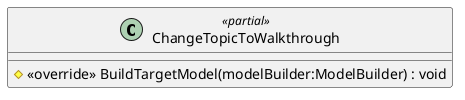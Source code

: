 @startuml
class ChangeTopicToWalkthrough <<partial>> {
    # <<override>> BuildTargetModel(modelBuilder:ModelBuilder) : void
}
@enduml

